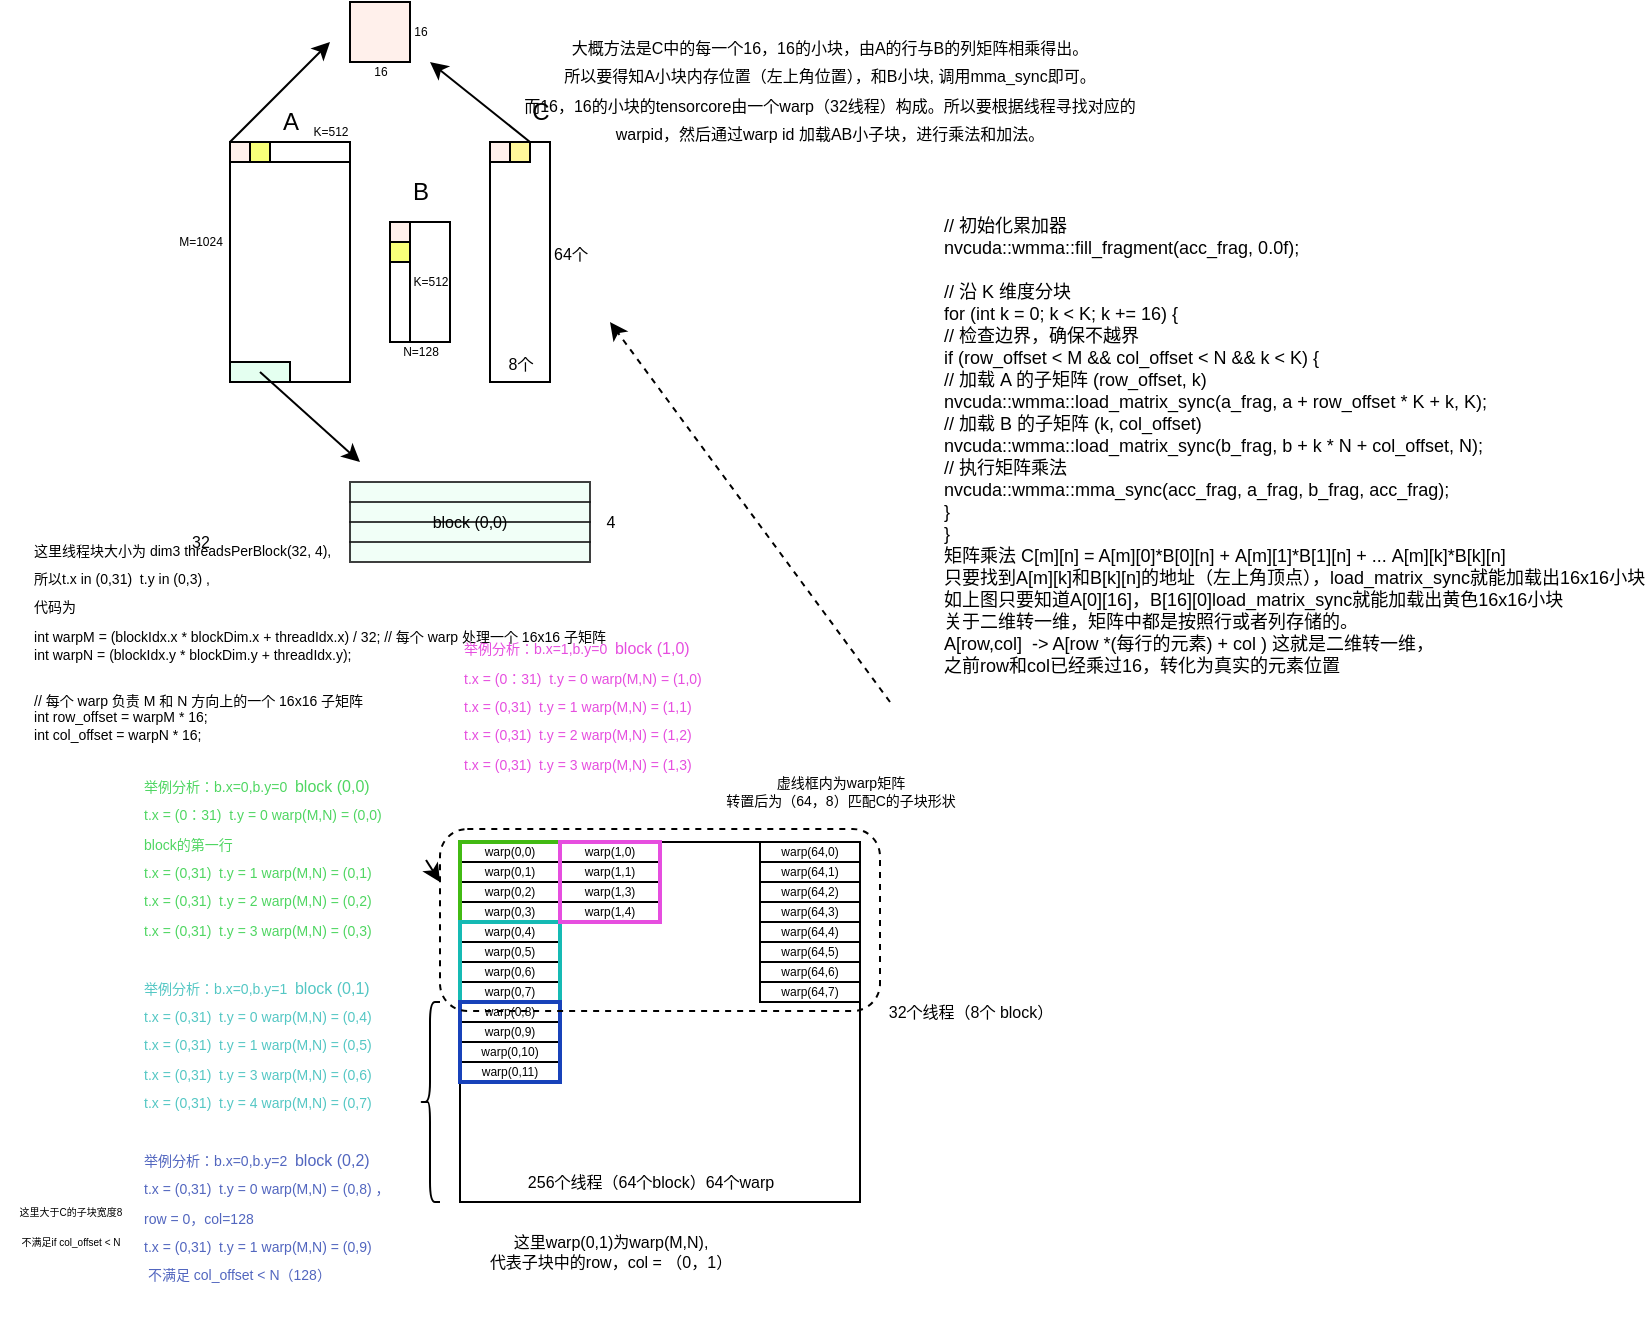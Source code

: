 <mxfile version="26.2.12">
  <diagram name="第 1 页" id="tvzfm7MFEGmpljqmTSRY">
    <mxGraphModel dx="793" dy="516" grid="1" gridSize="10" guides="1" tooltips="1" connect="1" arrows="1" fold="1" page="1" pageScale="1" pageWidth="1169" pageHeight="827" math="0" shadow="0">
      <root>
        <mxCell id="0" />
        <mxCell id="1" parent="0" />
        <mxCell id="WmLL5lV2OyapyfxBnzE0-94" value="&lt;span&gt;warp(1,3)&lt;/span&gt;" style="rounded=0;whiteSpace=wrap;html=1;fontSize=6;" vertex="1" parent="1">
          <mxGeometry x="290" y="440" width="50" height="10" as="geometry" />
        </mxCell>
        <mxCell id="WmLL5lV2OyapyfxBnzE0-1" value="" style="rounded=0;whiteSpace=wrap;html=1;fillColor=none;" vertex="1" parent="1">
          <mxGeometry x="125" y="70" width="60" height="120" as="geometry" />
        </mxCell>
        <mxCell id="WmLL5lV2OyapyfxBnzE0-2" value="M=1024" style="text;html=1;align=center;verticalAlign=middle;resizable=0;points=[];autosize=1;strokeColor=none;fillColor=none;fontSize=6;" vertex="1" parent="1">
          <mxGeometry x="85" y="110" width="50" height="20" as="geometry" />
        </mxCell>
        <mxCell id="WmLL5lV2OyapyfxBnzE0-3" value="K=512" style="text;html=1;align=center;verticalAlign=middle;resizable=0;points=[];autosize=1;strokeColor=none;fillColor=none;fontSize=6;" vertex="1" parent="1">
          <mxGeometry x="155" y="55" width="40" height="20" as="geometry" />
        </mxCell>
        <mxCell id="WmLL5lV2OyapyfxBnzE0-4" value="" style="rounded=0;whiteSpace=wrap;html=1;fillColor=none;" vertex="1" parent="1">
          <mxGeometry x="205" y="110" width="30" height="60" as="geometry" />
        </mxCell>
        <mxCell id="WmLL5lV2OyapyfxBnzE0-5" value="K=512" style="text;html=1;align=center;verticalAlign=middle;resizable=0;points=[];autosize=1;strokeColor=none;fillColor=none;fontSize=6;" vertex="1" parent="1">
          <mxGeometry x="205" y="130" width="40" height="20" as="geometry" />
        </mxCell>
        <mxCell id="WmLL5lV2OyapyfxBnzE0-6" value="N=128" style="text;html=1;align=center;verticalAlign=middle;resizable=0;points=[];autosize=1;strokeColor=none;fillColor=none;fontSize=6;" vertex="1" parent="1">
          <mxGeometry x="200" y="165" width="40" height="20" as="geometry" />
        </mxCell>
        <mxCell id="WmLL5lV2OyapyfxBnzE0-7" value="" style="rounded=0;whiteSpace=wrap;html=1;fillColor=none;" vertex="1" parent="1">
          <mxGeometry x="255" y="70" width="30" height="120" as="geometry" />
        </mxCell>
        <mxCell id="WmLL5lV2OyapyfxBnzE0-8" value="" style="rounded=0;whiteSpace=wrap;html=1;fillColor=#FFF0EB;" vertex="1" parent="1">
          <mxGeometry x="125" y="70" width="10" height="10" as="geometry" />
        </mxCell>
        <mxCell id="WmLL5lV2OyapyfxBnzE0-9" value="" style="endArrow=classic;html=1;rounded=0;" edge="1" parent="1">
          <mxGeometry width="50" height="50" relative="1" as="geometry">
            <mxPoint x="125" y="70" as="sourcePoint" />
            <mxPoint x="175" y="20" as="targetPoint" />
          </mxGeometry>
        </mxCell>
        <mxCell id="WmLL5lV2OyapyfxBnzE0-10" value="" style="rounded=0;whiteSpace=wrap;html=1;fillColor=#FFF0EB;" vertex="1" parent="1">
          <mxGeometry x="185" width="30" height="30" as="geometry" />
        </mxCell>
        <mxCell id="WmLL5lV2OyapyfxBnzE0-11" value="16" style="text;html=1;align=center;verticalAlign=middle;resizable=0;points=[];autosize=1;strokeColor=none;fillColor=none;fontSize=6;" vertex="1" parent="1">
          <mxGeometry x="205" y="5" width="30" height="20" as="geometry" />
        </mxCell>
        <mxCell id="WmLL5lV2OyapyfxBnzE0-12" value="16" style="text;html=1;align=center;verticalAlign=middle;resizable=0;points=[];autosize=1;strokeColor=none;fillColor=none;fontSize=6;" vertex="1" parent="1">
          <mxGeometry x="185" y="25" width="30" height="20" as="geometry" />
        </mxCell>
        <mxCell id="WmLL5lV2OyapyfxBnzE0-13" value="A" style="text;html=1;align=center;verticalAlign=middle;resizable=0;points=[];autosize=1;strokeColor=none;fillColor=none;" vertex="1" parent="1">
          <mxGeometry x="140" y="45" width="30" height="30" as="geometry" />
        </mxCell>
        <mxCell id="WmLL5lV2OyapyfxBnzE0-14" value="B" style="text;html=1;align=center;verticalAlign=middle;resizable=0;points=[];autosize=1;strokeColor=none;fillColor=none;" vertex="1" parent="1">
          <mxGeometry x="205" y="80" width="30" height="30" as="geometry" />
        </mxCell>
        <mxCell id="WmLL5lV2OyapyfxBnzE0-15" value="" style="rounded=0;whiteSpace=wrap;html=1;fillColor=#FFF0EB;" vertex="1" parent="1">
          <mxGeometry x="255" y="70" width="10" height="10" as="geometry" />
        </mxCell>
        <mxCell id="WmLL5lV2OyapyfxBnzE0-16" value="" style="rounded=0;whiteSpace=wrap;html=1;fillColor=#FFF0EB;" vertex="1" parent="1">
          <mxGeometry x="205" y="110" width="10" height="10" as="geometry" />
        </mxCell>
        <mxCell id="WmLL5lV2OyapyfxBnzE0-17" value="" style="rounded=0;whiteSpace=wrap;html=1;fillColor=#E4FFF0;" vertex="1" parent="1">
          <mxGeometry x="125" y="180" width="30" height="10" as="geometry" />
        </mxCell>
        <mxCell id="WmLL5lV2OyapyfxBnzE0-18" value="" style="endArrow=classic;html=1;rounded=0;" edge="1" parent="1">
          <mxGeometry width="50" height="50" relative="1" as="geometry">
            <mxPoint x="140" y="185" as="sourcePoint" />
            <mxPoint x="190" y="230" as="targetPoint" />
          </mxGeometry>
        </mxCell>
        <mxCell id="WmLL5lV2OyapyfxBnzE0-19" value="block (0,0)" style="rounded=0;whiteSpace=wrap;html=1;fillColor=#E4FFF0;fontSize=8;strokeColor=light-dark(#000000,#707070);opacity=50;" vertex="1" parent="1">
          <mxGeometry x="185" y="240" width="120" height="40" as="geometry" />
        </mxCell>
        <mxCell id="WmLL5lV2OyapyfxBnzE0-20" value="4" style="text;html=1;align=center;verticalAlign=middle;resizable=0;points=[];autosize=1;strokeColor=none;fillColor=none;fontSize=8;" vertex="1" parent="1">
          <mxGeometry x="300" y="250" width="30" height="20" as="geometry" />
        </mxCell>
        <mxCell id="WmLL5lV2OyapyfxBnzE0-21" value="32" style="text;html=1;align=center;verticalAlign=middle;resizable=0;points=[];autosize=1;strokeColor=none;fillColor=none;fontSize=8;" vertex="1" parent="1">
          <mxGeometry x="95" y="260" width="30" height="20" as="geometry" />
        </mxCell>
        <mxCell id="WmLL5lV2OyapyfxBnzE0-22" value="" style="rounded=0;whiteSpace=wrap;html=1;" vertex="1" parent="1">
          <mxGeometry x="135" y="70" width="50" height="10" as="geometry" />
        </mxCell>
        <mxCell id="WmLL5lV2OyapyfxBnzE0-23" value="" style="rounded=0;whiteSpace=wrap;html=1;" vertex="1" parent="1">
          <mxGeometry x="205" y="120" width="10" height="50" as="geometry" />
        </mxCell>
        <mxCell id="WmLL5lV2OyapyfxBnzE0-26" value="" style="endArrow=classic;html=1;rounded=0;" edge="1" parent="1">
          <mxGeometry width="50" height="50" relative="1" as="geometry">
            <mxPoint x="275" y="70" as="sourcePoint" />
            <mxPoint x="225" y="30" as="targetPoint" />
          </mxGeometry>
        </mxCell>
        <mxCell id="WmLL5lV2OyapyfxBnzE0-27" value="&lt;font style=&quot;font-size: 8px;&quot;&gt;大概方法是C中的每一个16，16的小块，由A的行与B的列矩阵相乘得出。&lt;br&gt;所以要得知A小块内存位置（左上角位置），和B&lt;/font&gt;&lt;span style=&quot;font-size: 8px;&quot;&gt;小块, 调用mma_sync即可。&lt;/span&gt;&lt;div&gt;&lt;span style=&quot;font-size: 8px;&quot;&gt;而16，16的小块的tensorcore由一个warp（32线程）构成。所以要根据线程寻找对应的warpid，然后通过warp id 加载AB小子块，进行乘法和加法。&lt;/span&gt;&lt;/div&gt;" style="text;html=1;align=center;verticalAlign=middle;whiteSpace=wrap;rounded=0;" vertex="1" parent="1">
          <mxGeometry x="270" y="15" width="310" height="55" as="geometry" />
        </mxCell>
        <mxCell id="WmLL5lV2OyapyfxBnzE0-28" value="C" style="text;html=1;align=center;verticalAlign=middle;resizable=0;points=[];autosize=1;strokeColor=none;fillColor=none;" vertex="1" parent="1">
          <mxGeometry x="265" y="40" width="30" height="30" as="geometry" />
        </mxCell>
        <mxCell id="WmLL5lV2OyapyfxBnzE0-32" value="&lt;div style=&quot;text-align: left;&quot;&gt;&lt;span style=&quot;font-size: 7px; background-color: transparent; color: light-dark(rgb(0, 0, 0), rgb(255, 255, 255));&quot;&gt;这里线程块大小为 dim3 threadsPerBlock(32, 4),&lt;/span&gt;&lt;/div&gt;&lt;div style=&quot;text-align: left;&quot;&gt;&lt;span style=&quot;font-size: 7px;&quot;&gt;所以t.x in (0,31)&amp;nbsp; t.y in (0,3) ,&lt;/span&gt;&lt;/div&gt;&lt;div style=&quot;text-align: left;&quot;&gt;&lt;span style=&quot;font-size: 7px;&quot;&gt;代码为&lt;/span&gt;&lt;/div&gt;&lt;div style=&quot;&quot;&gt;&lt;div style=&quot;text-align: left;&quot;&gt;&lt;span style=&quot;font-size: 7px; text-wrap-mode: nowrap; background-color: transparent; color: light-dark(rgb(0, 0, 0), rgb(255, 255, 255));&quot;&gt;int warpM = (blockIdx.x * blockDim.x + threadIdx.x) / 32; // 每个 warp 处理一个 16x16 子矩阵&lt;/span&gt;&lt;/div&gt;&lt;span style=&quot;font-size: 7px; text-wrap-mode: nowrap;&quot;&gt;&lt;div style=&quot;text-align: left;&quot;&gt;&lt;span style=&quot;background-color: transparent; color: light-dark(rgb(0, 0, 0), rgb(255, 255, 255));&quot;&gt;int warpN = (blockIdx.y * blockDim.y + threadIdx.y);&lt;/span&gt;&lt;/div&gt;&lt;/span&gt;&lt;div style=&quot;text-align: left;&quot;&gt;&lt;span style=&quot;font-size: 7px; text-wrap-mode: nowrap;&quot;&gt;&lt;br&gt;&lt;/span&gt;&lt;/div&gt;&lt;span style=&quot;font-size: 7px; text-wrap-mode: nowrap;&quot;&gt;&lt;div style=&quot;text-align: left;&quot;&gt;&lt;span style=&quot;background-color: transparent; color: light-dark(rgb(0, 0, 0), rgb(255, 255, 255));&quot;&gt;// 每个 warp 负责 M 和 N 方向上的一个 16x16 子矩阵&lt;/span&gt;&lt;/div&gt;&lt;/span&gt;&lt;span style=&quot;font-size: 7px; text-wrap-mode: nowrap;&quot;&gt;&lt;div style=&quot;text-align: left;&quot;&gt;&lt;span style=&quot;background-color: transparent; color: light-dark(rgb(0, 0, 0), rgb(255, 255, 255));&quot;&gt;int row_offset = warpM * 16;&lt;/span&gt;&lt;/div&gt;&lt;/span&gt;&lt;span style=&quot;font-size: 7px; text-wrap-mode: nowrap;&quot;&gt;&lt;div style=&quot;text-align: left;&quot;&gt;&lt;span style=&quot;background-color: transparent; color: light-dark(rgb(0, 0, 0), rgb(255, 255, 255));&quot;&gt;int col_offset = warpN * 16;&lt;/span&gt;&lt;/div&gt;&lt;/span&gt;&lt;/div&gt;&lt;div style=&quot;text-align: left;&quot;&gt;&lt;span style=&quot;font-size: 7px;&quot;&gt;&lt;br&gt;&lt;/span&gt;&lt;/div&gt;" style="text;html=1;align=center;verticalAlign=middle;whiteSpace=wrap;rounded=0;" vertex="1" parent="1">
          <mxGeometry x="25" y="270" width="290" height="110" as="geometry" />
        </mxCell>
        <mxCell id="WmLL5lV2OyapyfxBnzE0-33" value="// 初始化累加器&#xa;    nvcuda::wmma::fill_fragment(acc_frag, 0.0f);&#xa;&#xa;    // 沿 K 维度分块&#xa;    for (int k = 0; k &lt; K; k += 16) {&#xa;        // 检查边界，确保不越界&#xa;        if (row_offset &lt; M &amp;&amp; col_offset &lt; N &amp;&amp; k &lt; K) {&#xa;            // 加载 A 的子矩阵 (row_offset, k)&#xa;            nvcuda::wmma::load_matrix_sync(a_frag, a + row_offset * K + k, K);&#xa;            // 加载 B 的子矩阵 (k, col_offset)&#xa;            nvcuda::wmma::load_matrix_sync(b_frag, b + k * N + col_offset, N);&#xa;            // 执行矩阵乘法&#xa;            nvcuda::wmma::mma_sync(acc_frag, a_frag, b_frag, acc_frag);&#xa;        }&#xa;    }&#xa;矩阵乘法 C[m][n] = A[m][0]*B[0][n] + A[m][1]*B[1][n] + ... A[m][k]*B[k][n]&#xa;只要找到A[m][k]和B[k][n]的地址（左上角顶点），load_matrix_sync就能加载出16x16小块&#xa;如上图只要知道A[0][16]，B[16][0]load_matrix_sync就能加载出黄色16x16小块&#xa;关于二维转一维，矩阵中都是按照行或者列存储的。&#xa;A[row,col]  -&gt; A[row *(每行的元素) + col ) 这就是二维转一维，&#xa;之前row和col已经乘过16，转化为真实的元素位置&#xa;&#xa;" style="text;fontSize=9;" vertex="1" parent="1">
          <mxGeometry x="480" y="100" width="330" height="350" as="geometry" />
        </mxCell>
        <mxCell id="WmLL5lV2OyapyfxBnzE0-34" value="&lt;div style=&quot;&quot;&gt;&lt;font style=&quot;color: light-dark(rgb(79, 214, 98), rgb(255, 255, 255));&quot;&gt;&lt;span style=&quot;font-size: 7px;&quot;&gt;举例分析：&lt;/span&gt;&lt;span style=&quot;font-size: 7px; background-color: transparent;&quot;&gt;b.x=0,b.y=0&amp;nbsp;&amp;nbsp;&lt;/span&gt;&lt;span style=&quot;font-size: 8px; text-align: center; background-color: transparent;&quot;&gt;block (0,0)&lt;/span&gt;&lt;span style=&quot;background-color: transparent; font-size: 7px;&quot;&gt;&amp;nbsp;&lt;/span&gt;&lt;/font&gt;&lt;/div&gt;&lt;div style=&quot;&quot;&gt;&lt;font style=&quot;color: light-dark(rgb(79, 214, 98), rgb(255, 255, 255));&quot;&gt;&lt;span style=&quot;font-size: 7px; background-color: transparent;&quot;&gt;t.x = (0：31)&amp;nbsp; &lt;/span&gt;&lt;span style=&quot;font-size: 7px; background-color: transparent;&quot;&gt;t.y = 0&amp;nbsp;&lt;/span&gt;&lt;span style=&quot;font-size: 7px; text-wrap-mode: nowrap; background-color: transparent;&quot;&gt;warp(M,N) = (0,0)&amp;nbsp;&lt;/span&gt;&lt;/font&gt;&lt;/div&gt;&lt;div style=&quot;&quot;&gt;&lt;font style=&quot;color: light-dark(rgb(79, 214, 98), rgb(255, 255, 255));&quot;&gt;&lt;span style=&quot;background-color: transparent; font-size: 7px;&quot;&gt;block的第一行&lt;/span&gt;&lt;/font&gt;&lt;/div&gt;&lt;div style=&quot;&quot;&gt;&lt;font style=&quot;color: light-dark(rgb(79, 214, 98), rgb(255, 255, 255));&quot;&gt;&lt;span style=&quot;background-color: transparent; font-size: 7px;&quot;&gt;t.x = (0,31)&amp;nbsp;&amp;nbsp;&lt;/span&gt;&lt;span style=&quot;background-color: transparent; font-size: 7px;&quot;&gt;t.y = 1&amp;nbsp;&lt;/span&gt;&lt;span style=&quot;background-color: transparent; text-wrap-mode: nowrap; font-size: 7px;&quot;&gt;warp(M,N) = (0,1)&amp;nbsp;&lt;/span&gt;&lt;/font&gt;&lt;/div&gt;&lt;div style=&quot;&quot;&gt;&lt;div&gt;&lt;font style=&quot;color: light-dark(rgb(79, 214, 98), rgb(255, 255, 255));&quot;&gt;&lt;span style=&quot;font-size: 7px; background-color: transparent;&quot;&gt;t.x = (0,31)&amp;nbsp;&amp;nbsp;&lt;/span&gt;&lt;span style=&quot;font-size: 7px; background-color: transparent;&quot;&gt;t.y = 2&amp;nbsp;&lt;/span&gt;&lt;span style=&quot;font-size: 7px; text-wrap-mode: nowrap; background-color: transparent;&quot;&gt;warp(M,N) = (0,2)&amp;nbsp;&lt;/span&gt;&lt;/font&gt;&lt;/div&gt;&lt;div&gt;&lt;font style=&quot;color: light-dark(rgb(79, 214, 98), rgb(255, 255, 255));&quot;&gt;&lt;span style=&quot;background-color: transparent; font-size: 7px;&quot;&gt;t.x = (0,31)&amp;nbsp;&amp;nbsp;&lt;/span&gt;&lt;span style=&quot;background-color: transparent; font-size: 7px;&quot;&gt;t.y = 3&amp;nbsp;&lt;/span&gt;&lt;span style=&quot;background-color: transparent; text-wrap-mode: nowrap; font-size: 7px;&quot;&gt;warp(M,N) = (0,3)&lt;/span&gt;&lt;/font&gt;&lt;span style=&quot;background-color: transparent; color: light-dark(rgb(0, 0, 0), rgb(255, 255, 255)); text-wrap-mode: nowrap; font-size: 7px;&quot;&gt;&amp;nbsp;&lt;/span&gt;&lt;/div&gt;&lt;div&gt;&lt;span style=&quot;background-color: transparent; color: light-dark(rgb(0, 0, 0), rgb(255, 255, 255)); text-wrap-mode: nowrap; font-size: 7px;&quot;&gt;&lt;br&gt;&lt;/span&gt;&lt;/div&gt;&lt;div&gt;&lt;div&gt;&lt;font style=&quot;color: rgb(84, 199, 196);&quot;&gt;&lt;span style=&quot;font-size: 7px;&quot;&gt;举例分析：&lt;/span&gt;&lt;span style=&quot;font-size: 7px; background-color: transparent;&quot;&gt;b.x=0,b.y=1&amp;nbsp;&amp;nbsp;&lt;/span&gt;&lt;span style=&quot;font-size: 8px; text-align: center; background-color: transparent;&quot;&gt;block (0,1)&lt;/span&gt;&lt;span style=&quot;background-color: transparent; font-size: 7px;&quot;&gt;&amp;nbsp;&lt;/span&gt;&lt;/font&gt;&lt;/div&gt;&lt;div&gt;&lt;font style=&quot;color: rgb(84, 199, 196);&quot;&gt;&lt;span style=&quot;font-size: 7px; background-color: transparent;&quot;&gt;t.x = (0,31)&amp;nbsp;&amp;nbsp;&lt;/span&gt;&lt;span style=&quot;font-size: 7px; background-color: transparent;&quot;&gt;t.y = 0&amp;nbsp;&lt;/span&gt;&lt;span style=&quot;font-size: 7px; text-wrap-mode: nowrap; background-color: transparent;&quot;&gt;warp(M,N) = (0,4)&amp;nbsp;&lt;/span&gt;&lt;/font&gt;&lt;/div&gt;&lt;div&gt;&lt;font style=&quot;color: rgb(84, 199, 196);&quot;&gt;&lt;span style=&quot;background-color: transparent; font-size: 7px;&quot;&gt;t.x = (0,31)&amp;nbsp;&amp;nbsp;&lt;/span&gt;&lt;span style=&quot;background-color: transparent; font-size: 7px;&quot;&gt;t.y = 1&amp;nbsp;&lt;/span&gt;&lt;span style=&quot;background-color: transparent; text-wrap-mode: nowrap; font-size: 7px;&quot;&gt;warp(M,N) = (0,5)&amp;nbsp;&lt;/span&gt;&lt;/font&gt;&lt;/div&gt;&lt;div&gt;&lt;div&gt;&lt;font style=&quot;color: rgb(84, 199, 196);&quot;&gt;&lt;span style=&quot;font-size: 7px; background-color: transparent;&quot;&gt;t.x = (0,31)&amp;nbsp;&amp;nbsp;&lt;/span&gt;&lt;span style=&quot;font-size: 7px; background-color: transparent;&quot;&gt;t.y = 3&amp;nbsp;&lt;/span&gt;&lt;span style=&quot;font-size: 7px; text-wrap-mode: nowrap; background-color: transparent;&quot;&gt;warp(M,N) = (0,6)&amp;nbsp;&lt;/span&gt;&lt;/font&gt;&lt;/div&gt;&lt;div&gt;&lt;font style=&quot;color: rgb(84, 199, 196);&quot;&gt;&lt;span style=&quot;background-color: transparent; font-size: 7px;&quot;&gt;t.x = (0,31)&amp;nbsp;&amp;nbsp;&lt;/span&gt;&lt;span style=&quot;background-color: transparent; font-size: 7px;&quot;&gt;t.y = 4&amp;nbsp;&lt;/span&gt;&lt;span style=&quot;background-color: transparent; text-wrap-mode: nowrap; font-size: 7px;&quot;&gt;warp(M,N) = (0,7)&amp;nbsp;&lt;/span&gt;&lt;/font&gt;&lt;/div&gt;&lt;/div&gt;&lt;/div&gt;&lt;div&gt;&lt;span style=&quot;background-color: transparent; color: light-dark(rgb(0, 0, 0), rgb(255, 255, 255)); text-wrap-mode: nowrap; font-size: 7px;&quot;&gt;&lt;br&gt;&lt;/span&gt;&lt;/div&gt;&lt;div&gt;&lt;div&gt;&lt;font style=&quot;color: rgb(82, 102, 191);&quot;&gt;&lt;span style=&quot;font-size: 7px;&quot;&gt;举例分析：&lt;/span&gt;&lt;span style=&quot;font-size: 7px; background-color: transparent;&quot;&gt;b.x=0,b.y=2&amp;nbsp;&amp;nbsp;&lt;/span&gt;&lt;span style=&quot;font-size: 8px; text-align: center; background-color: transparent;&quot;&gt;block (0,2)&lt;/span&gt;&lt;span style=&quot;background-color: transparent; font-size: 7px;&quot;&gt;&amp;nbsp;&lt;/span&gt;&lt;/font&gt;&lt;/div&gt;&lt;div&gt;&lt;font style=&quot;color: rgb(82, 102, 191);&quot;&gt;&lt;span style=&quot;font-size: 7px; background-color: transparent;&quot;&gt;t.x = (0,31)&amp;nbsp;&amp;nbsp;&lt;/span&gt;&lt;span style=&quot;font-size: 7px; background-color: transparent;&quot;&gt;t.y = 0&amp;nbsp;&lt;/span&gt;&lt;span style=&quot;font-size: 7px; text-wrap-mode: nowrap; background-color: transparent;&quot;&gt;warp(M,N) = (0,8) ，&lt;/span&gt;&lt;span style=&quot;background-color: transparent; font-size: 7px; text-wrap-mode: nowrap;&quot;&gt;row = 0，col=128&amp;nbsp;&lt;/span&gt;&lt;/font&gt;&lt;/div&gt;&lt;div&gt;&lt;font style=&quot;color: rgb(82, 102, 191);&quot;&gt;&lt;span style=&quot;background-color: transparent; font-size: 7px;&quot;&gt;t.x = (0,31)&amp;nbsp;&amp;nbsp;&lt;/span&gt;&lt;span style=&quot;background-color: transparent; font-size: 7px;&quot;&gt;t.y = 1&amp;nbsp;&lt;/span&gt;&lt;span style=&quot;background-color: transparent; text-wrap-mode: nowrap; font-size: 7px;&quot;&gt;warp(M,N) = (0,9)&amp;nbsp; &amp;nbsp;不满足&amp;nbsp;&lt;/span&gt;&lt;span style=&quot;background-color: transparent; font-size: 7px; text-wrap-mode: nowrap;&quot;&gt;col_offset &amp;lt; N（128）&lt;/span&gt;&lt;/font&gt;&lt;/div&gt;&lt;div&gt;&lt;br&gt;&lt;/div&gt;&lt;/div&gt;&lt;/div&gt;" style="text;html=1;align=left;verticalAlign=middle;whiteSpace=wrap;rounded=0;" vertex="1" parent="1">
          <mxGeometry x="80" y="380" width="125" height="280" as="geometry" />
        </mxCell>
        <mxCell id="WmLL5lV2OyapyfxBnzE0-35" value="" style="rounded=0;whiteSpace=wrap;html=1;fillColor=none;" vertex="1" parent="1">
          <mxGeometry x="240" y="420" width="200" height="180" as="geometry" />
        </mxCell>
        <mxCell id="WmLL5lV2OyapyfxBnzE0-36" value="&lt;font&gt;warp(0,0)&lt;/font&gt;" style="rounded=0;whiteSpace=wrap;html=1;fontSize=6;" vertex="1" parent="1">
          <mxGeometry x="240" y="420" width="50" height="10" as="geometry" />
        </mxCell>
        <mxCell id="WmLL5lV2OyapyfxBnzE0-39" value="" style="rounded=0;whiteSpace=wrap;html=1;fillColor=#FFF79A;" vertex="1" parent="1">
          <mxGeometry x="265" y="70" width="10" height="10" as="geometry" />
        </mxCell>
        <mxCell id="WmLL5lV2OyapyfxBnzE0-43" value="&lt;span&gt;warp(0,1)&lt;/span&gt;" style="rounded=0;whiteSpace=wrap;html=1;fontSize=6;" vertex="1" parent="1">
          <mxGeometry x="240" y="430" width="50" height="10" as="geometry" />
        </mxCell>
        <mxCell id="WmLL5lV2OyapyfxBnzE0-44" value="&lt;span&gt;warp(0,2)&lt;/span&gt;" style="rounded=0;whiteSpace=wrap;html=1;fontSize=6;" vertex="1" parent="1">
          <mxGeometry x="240" y="440" width="50" height="10" as="geometry" />
        </mxCell>
        <mxCell id="WmLL5lV2OyapyfxBnzE0-45" value="&lt;span&gt;warp(0,3)&lt;/span&gt;" style="rounded=0;whiteSpace=wrap;html=1;fontSize=6;" vertex="1" parent="1">
          <mxGeometry x="240" y="450" width="50" height="10" as="geometry" />
        </mxCell>
        <mxCell id="WmLL5lV2OyapyfxBnzE0-46" value="&lt;font style=&quot;font-size: 8px;&quot;&gt;64个&lt;/font&gt;" style="text;html=1;align=center;verticalAlign=middle;resizable=0;points=[];autosize=1;strokeColor=none;fillColor=none;" vertex="1" parent="1">
          <mxGeometry x="275" y="110" width="40" height="30" as="geometry" />
        </mxCell>
        <mxCell id="WmLL5lV2OyapyfxBnzE0-47" value="&lt;font style=&quot;font-size: 8px;&quot;&gt;8个&lt;/font&gt;" style="text;html=1;align=center;verticalAlign=middle;resizable=0;points=[];autosize=1;strokeColor=none;fillColor=none;" vertex="1" parent="1">
          <mxGeometry x="250" y="165" width="40" height="30" as="geometry" />
        </mxCell>
        <mxCell id="WmLL5lV2OyapyfxBnzE0-48" value="256个线程（64个block）64个warp" style="text;html=1;align=center;verticalAlign=middle;resizable=0;points=[];autosize=1;strokeColor=none;fillColor=none;fontSize=8;" vertex="1" parent="1">
          <mxGeometry x="260" y="580" width="150" height="20" as="geometry" />
        </mxCell>
        <mxCell id="WmLL5lV2OyapyfxBnzE0-49" value="32个线程（8个 block）" style="text;html=1;align=center;verticalAlign=middle;resizable=0;points=[];autosize=1;strokeColor=none;fillColor=none;fontSize=8;" vertex="1" parent="1">
          <mxGeometry x="440" y="495" width="110" height="20" as="geometry" />
        </mxCell>
        <mxCell id="WmLL5lV2OyapyfxBnzE0-51" value="" style="rounded=0;whiteSpace=wrap;html=1;fillColor=none;strokeColor=#42BA13;fontSize=6;strokeWidth=2;" vertex="1" parent="1">
          <mxGeometry x="240" y="420" width="50" height="40" as="geometry" />
        </mxCell>
        <mxCell id="WmLL5lV2OyapyfxBnzE0-53" value="&lt;span&gt;warp(0,4)&lt;/span&gt;" style="rounded=0;whiteSpace=wrap;html=1;fontSize=6;" vertex="1" parent="1">
          <mxGeometry x="240" y="460" width="50" height="10" as="geometry" />
        </mxCell>
        <mxCell id="WmLL5lV2OyapyfxBnzE0-54" value="&lt;span&gt;warp(0,5)&lt;/span&gt;" style="rounded=0;whiteSpace=wrap;html=1;fontSize=6;" vertex="1" parent="1">
          <mxGeometry x="240" y="470" width="50" height="10" as="geometry" />
        </mxCell>
        <mxCell id="WmLL5lV2OyapyfxBnzE0-55" value="warp(0,6)" style="rounded=0;whiteSpace=wrap;html=1;fontSize=6;" vertex="1" parent="1">
          <mxGeometry x="240" y="480" width="50" height="10" as="geometry" />
        </mxCell>
        <mxCell id="WmLL5lV2OyapyfxBnzE0-56" value="warp(0,7)" style="rounded=0;whiteSpace=wrap;html=1;fontSize=6;" vertex="1" parent="1">
          <mxGeometry x="240" y="490" width="50" height="10" as="geometry" />
        </mxCell>
        <mxCell id="WmLL5lV2OyapyfxBnzE0-57" value="" style="rounded=0;whiteSpace=wrap;html=1;fillColor=none;strokeColor=#15BAB4;fontSize=6;strokeWidth=2;" vertex="1" parent="1">
          <mxGeometry x="240" y="460" width="50" height="40" as="geometry" />
        </mxCell>
        <mxCell id="WmLL5lV2OyapyfxBnzE0-59" value="" style="rounded=0;whiteSpace=wrap;html=1;fillColor=none;strokeColor=light-dark(#000000,#707070);opacity=50;" vertex="1" parent="1">
          <mxGeometry x="185" y="240" width="120" height="10" as="geometry" />
        </mxCell>
        <mxCell id="WmLL5lV2OyapyfxBnzE0-60" value="" style="rounded=0;whiteSpace=wrap;html=1;fillColor=none;strokeColor=light-dark(#000000,#707070);opacity=50;" vertex="1" parent="1">
          <mxGeometry x="185" y="250" width="120" height="10" as="geometry" />
        </mxCell>
        <mxCell id="WmLL5lV2OyapyfxBnzE0-61" value="" style="rounded=0;whiteSpace=wrap;html=1;fillColor=none;strokeColor=light-dark(#000000,#707070);opacity=50;" vertex="1" parent="1">
          <mxGeometry x="185" y="260" width="120" height="10" as="geometry" />
        </mxCell>
        <mxCell id="WmLL5lV2OyapyfxBnzE0-62" value="" style="rounded=0;whiteSpace=wrap;html=1;fillColor=none;strokeColor=light-dark(#000000,#707070);opacity=50;" vertex="1" parent="1">
          <mxGeometry x="185" y="270" width="120" height="10" as="geometry" />
        </mxCell>
        <mxCell id="WmLL5lV2OyapyfxBnzE0-63" value="这里warp(0,1)为warp(M,N),&lt;div&gt;代表子块中的row，col = （0，1）&lt;/div&gt;" style="text;html=1;align=center;verticalAlign=middle;resizable=0;points=[];autosize=1;strokeColor=none;fillColor=none;fontSize=8;" vertex="1" parent="1">
          <mxGeometry x="245" y="610" width="140" height="30" as="geometry" />
        </mxCell>
        <mxCell id="WmLL5lV2OyapyfxBnzE0-66" value="&lt;font&gt;warp(0,8)&lt;/font&gt;" style="rounded=0;whiteSpace=wrap;html=1;fontSize=6;" vertex="1" parent="1">
          <mxGeometry x="240" y="500" width="50" height="10" as="geometry" />
        </mxCell>
        <mxCell id="WmLL5lV2OyapyfxBnzE0-67" value="&lt;span&gt;warp(0,9)&lt;/span&gt;" style="rounded=0;whiteSpace=wrap;html=1;fontSize=6;" vertex="1" parent="1">
          <mxGeometry x="240" y="510" width="50" height="10" as="geometry" />
        </mxCell>
        <mxCell id="WmLL5lV2OyapyfxBnzE0-68" value="&lt;span&gt;warp(0,10)&lt;/span&gt;" style="rounded=0;whiteSpace=wrap;html=1;fontSize=6;" vertex="1" parent="1">
          <mxGeometry x="240" y="520" width="50" height="10" as="geometry" />
        </mxCell>
        <mxCell id="WmLL5lV2OyapyfxBnzE0-69" value="&lt;span&gt;warp(0,11)&lt;/span&gt;" style="rounded=0;whiteSpace=wrap;html=1;fontSize=6;" vertex="1" parent="1">
          <mxGeometry x="240" y="530" width="50" height="10" as="geometry" />
        </mxCell>
        <mxCell id="WmLL5lV2OyapyfxBnzE0-70" value="" style="rounded=0;whiteSpace=wrap;html=1;fillColor=none;strokeColor=#1842BA;fontSize=6;strokeWidth=2;" vertex="1" parent="1">
          <mxGeometry x="240" y="500" width="50" height="40" as="geometry" />
        </mxCell>
        <mxCell id="WmLL5lV2OyapyfxBnzE0-77" value="" style="shape=curlyBracket;whiteSpace=wrap;html=1;rounded=1;labelPosition=left;verticalLabelPosition=middle;align=right;verticalAlign=middle;" vertex="1" parent="1">
          <mxGeometry x="220" y="500" width="10" height="100" as="geometry" />
        </mxCell>
        <mxCell id="WmLL5lV2OyapyfxBnzE0-78" value="&lt;font style=&quot;font-size: 5px;&quot;&gt;这里大于C的子块宽度8&lt;/font&gt;&lt;div&gt;&lt;font style=&quot;font-size: 5px;&quot;&gt;不满足if&amp;nbsp;&lt;span style=&quot;text-align: left; background-color: transparent; color: light-dark(rgb(0, 0, 0), rgb(255, 255, 255));&quot;&gt;col_offset &amp;lt; N&lt;/span&gt;&lt;/font&gt;&lt;/div&gt;" style="text;html=1;align=center;verticalAlign=middle;resizable=0;points=[];autosize=1;strokeColor=none;fillColor=none;" vertex="1" parent="1">
          <mxGeometry x="10" y="590" width="70" height="40" as="geometry" />
        </mxCell>
        <mxCell id="WmLL5lV2OyapyfxBnzE0-79" value="&lt;font&gt;warp(1,0)&lt;/font&gt;" style="rounded=0;whiteSpace=wrap;html=1;fontSize=6;" vertex="1" parent="1">
          <mxGeometry x="290" y="420" width="50" height="10" as="geometry" />
        </mxCell>
        <mxCell id="WmLL5lV2OyapyfxBnzE0-80" value="&lt;span&gt;warp(1,1)&lt;/span&gt;" style="rounded=0;whiteSpace=wrap;html=1;fontSize=6;" vertex="1" parent="1">
          <mxGeometry x="290" y="430" width="50" height="10" as="geometry" />
        </mxCell>
        <mxCell id="WmLL5lV2OyapyfxBnzE0-82" value="&lt;span&gt;warp(1,4)&lt;/span&gt;" style="rounded=0;whiteSpace=wrap;html=1;fontSize=6;" vertex="1" parent="1">
          <mxGeometry x="290" y="450" width="50" height="10" as="geometry" />
        </mxCell>
        <mxCell id="WmLL5lV2OyapyfxBnzE0-83" value="" style="rounded=0;whiteSpace=wrap;html=1;fillColor=none;strokeColor=#E64EDF;fontSize=6;strokeWidth=2;" vertex="1" parent="1">
          <mxGeometry x="290" y="420" width="50" height="40" as="geometry" />
        </mxCell>
        <mxCell id="WmLL5lV2OyapyfxBnzE0-84" value="" style="endArrow=classic;html=1;rounded=0;" edge="1" parent="1">
          <mxGeometry width="50" height="50" relative="1" as="geometry">
            <mxPoint x="223" y="429" as="sourcePoint" />
            <mxPoint x="230" y="440" as="targetPoint" />
          </mxGeometry>
        </mxCell>
        <mxCell id="WmLL5lV2OyapyfxBnzE0-85" value="&lt;div style=&quot;&quot;&gt;&lt;font style=&quot;color: rgb(230, 78, 223);&quot;&gt;&lt;span style=&quot;font-size: 7px;&quot;&gt;举例分析：&lt;/span&gt;&lt;span style=&quot;font-size: 7px; background-color: transparent;&quot;&gt;b.x=1,b.y=0&amp;nbsp;&amp;nbsp;&lt;/span&gt;&lt;span style=&quot;font-size: 8px; text-align: center; background-color: transparent;&quot;&gt;block (1,0)&lt;/span&gt;&lt;span style=&quot;background-color: transparent; font-size: 7px;&quot;&gt;&amp;nbsp;&lt;/span&gt;&lt;/font&gt;&lt;/div&gt;&lt;div style=&quot;&quot;&gt;&lt;font style=&quot;color: rgb(230, 78, 223);&quot;&gt;&lt;span style=&quot;font-size: 7px; background-color: transparent;&quot;&gt;t.x = (0：31)&amp;nbsp; &lt;/span&gt;&lt;span style=&quot;font-size: 7px; background-color: transparent;&quot;&gt;t.y = 0&amp;nbsp;&lt;/span&gt;&lt;span style=&quot;font-size: 7px; text-wrap-mode: nowrap; background-color: transparent;&quot;&gt;warp(M,N) = (1,0)&amp;nbsp;&lt;/span&gt;&lt;/font&gt;&lt;/div&gt;&lt;div style=&quot;&quot;&gt;&lt;font style=&quot;color: rgb(230, 78, 223);&quot;&gt;&lt;span style=&quot;background-color: transparent; font-size: 7px;&quot;&gt;t.x = (0,31)&amp;nbsp;&amp;nbsp;&lt;/span&gt;&lt;span style=&quot;background-color: transparent; font-size: 7px;&quot;&gt;t.y = 1&amp;nbsp;&lt;/span&gt;&lt;span style=&quot;background-color: transparent; text-wrap-mode: nowrap; font-size: 7px;&quot;&gt;warp(M,N) = (1,1)&amp;nbsp;&lt;/span&gt;&lt;/font&gt;&lt;/div&gt;&lt;div style=&quot;&quot;&gt;&lt;div&gt;&lt;font style=&quot;color: rgb(230, 78, 223);&quot;&gt;&lt;span style=&quot;font-size: 7px; background-color: transparent;&quot;&gt;t.x = (0,31)&amp;nbsp;&amp;nbsp;&lt;/span&gt;&lt;span style=&quot;font-size: 7px; background-color: transparent;&quot;&gt;t.y = 2&amp;nbsp;&lt;/span&gt;&lt;span style=&quot;font-size: 7px; text-wrap-mode: nowrap; background-color: transparent;&quot;&gt;warp(M,N) = (1,2)&amp;nbsp;&lt;/span&gt;&lt;/font&gt;&lt;/div&gt;&lt;div&gt;&lt;font style=&quot;color: rgb(230, 78, 223);&quot;&gt;&lt;font style=&quot;&quot;&gt;&lt;span style=&quot;background-color: transparent; font-size: 7px;&quot;&gt;t.x = (0,31)&amp;nbsp;&amp;nbsp;&lt;/span&gt;&lt;span style=&quot;background-color: transparent; font-size: 7px;&quot;&gt;t.y = 3&amp;nbsp;&lt;/span&gt;&lt;span style=&quot;background-color: transparent; text-wrap-mode: nowrap; font-size: 7px;&quot;&gt;warp(M,N) = (1,3)&lt;/span&gt;&lt;/font&gt;&lt;span style=&quot;background-color: transparent; text-wrap-mode: nowrap; font-size: 7px;&quot;&gt;&amp;nbsp;&lt;/span&gt;&lt;/font&gt;&lt;/div&gt;&lt;div&gt;&lt;span style=&quot;background-color: transparent; text-wrap-mode: nowrap; font-size: 7px;&quot;&gt;&lt;font style=&quot;color: rgb(230, 78, 223);&quot;&gt;&lt;br&gt;&lt;/font&gt;&lt;/span&gt;&lt;/div&gt;&lt;div&gt;&lt;div&gt;&lt;br&gt;&lt;/div&gt;&lt;/div&gt;&lt;/div&gt;" style="text;html=1;align=left;verticalAlign=middle;whiteSpace=wrap;rounded=0;" vertex="1" parent="1">
          <mxGeometry x="240" y="320" width="152.5" height="90" as="geometry" />
        </mxCell>
        <mxCell id="WmLL5lV2OyapyfxBnzE0-87" value="" style="rounded=1;whiteSpace=wrap;html=1;fillColor=none;dashed=1;" vertex="1" parent="1">
          <mxGeometry x="230" y="413.5" width="220" height="91" as="geometry" />
        </mxCell>
        <mxCell id="WmLL5lV2OyapyfxBnzE0-88" value="" style="endArrow=classic;html=1;rounded=0;dashed=1;" edge="1" parent="1">
          <mxGeometry width="50" height="50" relative="1" as="geometry">
            <mxPoint x="455" y="350" as="sourcePoint" />
            <mxPoint x="315" y="160" as="targetPoint" />
          </mxGeometry>
        </mxCell>
        <mxCell id="WmLL5lV2OyapyfxBnzE0-89" value="虚线框内为warp矩阵&lt;div&gt;转置后为（64，8）匹配C的子块形状&lt;/div&gt;" style="text;html=1;align=center;verticalAlign=middle;resizable=0;points=[];autosize=1;strokeColor=none;fillColor=none;fontSize=7;" vertex="1" parent="1">
          <mxGeometry x="360" y="380" width="140" height="30" as="geometry" />
        </mxCell>
        <mxCell id="WmLL5lV2OyapyfxBnzE0-90" value="&lt;font&gt;warp(64,0)&lt;/font&gt;" style="rounded=0;whiteSpace=wrap;html=1;fontSize=6;" vertex="1" parent="1">
          <mxGeometry x="390" y="420" width="50" height="10" as="geometry" />
        </mxCell>
        <mxCell id="WmLL5lV2OyapyfxBnzE0-91" value="&lt;span&gt;warp(64,1)&lt;/span&gt;" style="rounded=0;whiteSpace=wrap;html=1;fontSize=6;" vertex="1" parent="1">
          <mxGeometry x="390" y="430" width="50" height="10" as="geometry" />
        </mxCell>
        <mxCell id="WmLL5lV2OyapyfxBnzE0-96" value="&lt;font&gt;warp(64,4)&lt;/font&gt;" style="rounded=0;whiteSpace=wrap;html=1;fontSize=6;" vertex="1" parent="1">
          <mxGeometry x="390" y="460" width="50" height="10" as="geometry" />
        </mxCell>
        <mxCell id="WmLL5lV2OyapyfxBnzE0-97" value="&lt;span&gt;warp(64,5)&lt;/span&gt;" style="rounded=0;whiteSpace=wrap;html=1;fontSize=6;" vertex="1" parent="1">
          <mxGeometry x="390" y="470" width="50" height="10" as="geometry" />
        </mxCell>
        <mxCell id="WmLL5lV2OyapyfxBnzE0-98" value="&lt;span&gt;warp(64,7)&lt;/span&gt;" style="rounded=0;whiteSpace=wrap;html=1;fontSize=6;" vertex="1" parent="1">
          <mxGeometry x="390" y="490" width="50" height="10" as="geometry" />
        </mxCell>
        <mxCell id="WmLL5lV2OyapyfxBnzE0-99" value="&lt;span&gt;warp(64,6)&lt;/span&gt;" style="rounded=0;whiteSpace=wrap;html=1;fontSize=6;" vertex="1" parent="1">
          <mxGeometry x="390" y="480" width="50" height="10" as="geometry" />
        </mxCell>
        <mxCell id="WmLL5lV2OyapyfxBnzE0-100" value="&lt;font&gt;warp(64,2)&lt;/font&gt;" style="rounded=0;whiteSpace=wrap;html=1;fontSize=6;" vertex="1" parent="1">
          <mxGeometry x="390" y="440" width="50" height="10" as="geometry" />
        </mxCell>
        <mxCell id="WmLL5lV2OyapyfxBnzE0-101" value="&lt;span&gt;warp(64,3)&lt;/span&gt;" style="rounded=0;whiteSpace=wrap;html=1;fontSize=6;" vertex="1" parent="1">
          <mxGeometry x="390" y="450" width="50" height="10" as="geometry" />
        </mxCell>
        <mxCell id="WmLL5lV2OyapyfxBnzE0-103" value="" style="rounded=0;whiteSpace=wrap;html=1;fillColor=#F8FF79;" vertex="1" parent="1">
          <mxGeometry x="135" y="70" width="10" height="10" as="geometry" />
        </mxCell>
        <mxCell id="WmLL5lV2OyapyfxBnzE0-104" value="" style="rounded=0;whiteSpace=wrap;html=1;fillColor=#F8FF79;" vertex="1" parent="1">
          <mxGeometry x="205" y="120" width="10" height="10" as="geometry" />
        </mxCell>
      </root>
    </mxGraphModel>
  </diagram>
</mxfile>
